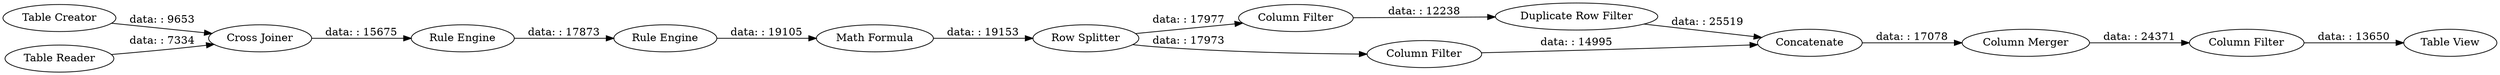 digraph {
	"-2115807242731683831_31" [label="Table Creator"]
	"-2115807242731683831_40" [label=Concatenate]
	"-2115807242731683831_41" [label="Duplicate Row Filter"]
	"-2115807242731683831_32" [label="Cross Joiner"]
	"-2115807242731683831_42" [label="Column Merger"]
	"-2115807242731683831_44" [label="Table View"]
	"-2115807242731683831_45" [label="Table Reader"]
	"-2115807242731683831_36" [label="Column Filter"]
	"-2115807242731683831_37" [label="Rule Engine"]
	"-2115807242731683831_38" [label="Rule Engine"]
	"-2115807242731683831_43" [label="Column Filter"]
	"-2115807242731683831_34" [label="Row Splitter"]
	"-2115807242731683831_35" [label="Column Filter"]
	"-2115807242731683831_39" [label="Math Formula"]
	"-2115807242731683831_31" -> "-2115807242731683831_32" [label="data: : 9653"]
	"-2115807242731683831_39" -> "-2115807242731683831_34" [label="data: : 19153"]
	"-2115807242731683831_36" -> "-2115807242731683831_41" [label="data: : 12238"]
	"-2115807242731683831_34" -> "-2115807242731683831_35" [label="data: : 17973"]
	"-2115807242731683831_32" -> "-2115807242731683831_37" [label="data: : 15675"]
	"-2115807242731683831_41" -> "-2115807242731683831_40" [label="data: : 25519"]
	"-2115807242731683831_42" -> "-2115807242731683831_43" [label="data: : 24371"]
	"-2115807242731683831_34" -> "-2115807242731683831_36" [label="data: : 17977"]
	"-2115807242731683831_38" -> "-2115807242731683831_39" [label="data: : 19105"]
	"-2115807242731683831_40" -> "-2115807242731683831_42" [label="data: : 17078"]
	"-2115807242731683831_37" -> "-2115807242731683831_38" [label="data: : 17873"]
	"-2115807242731683831_45" -> "-2115807242731683831_32" [label="data: : 7334"]
	"-2115807242731683831_43" -> "-2115807242731683831_44" [label="data: : 13650"]
	"-2115807242731683831_35" -> "-2115807242731683831_40" [label="data: : 14995"]
	rankdir=LR
}
